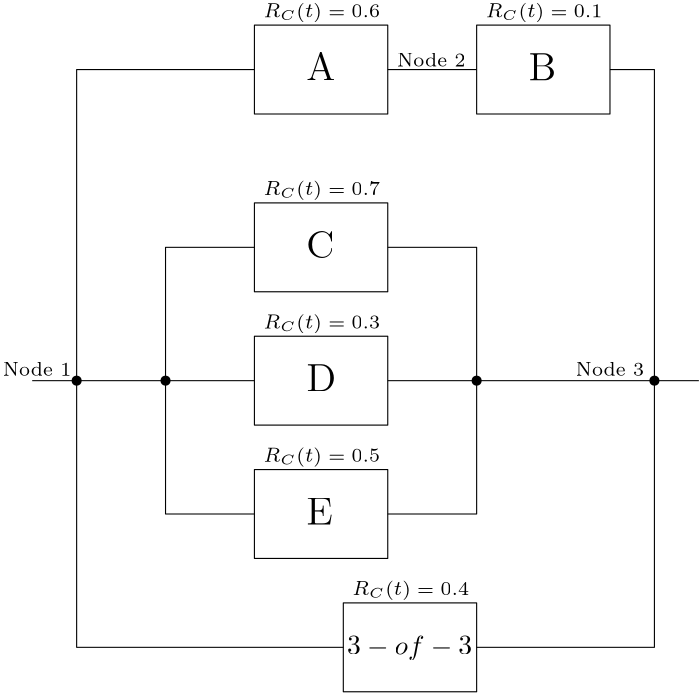 <?xml version="1.0"?>
<!DOCTYPE ipe SYSTEM "ipe.dtd">
<ipe version="70218" creator="Ipe 7.2.28">
<info created="D:20241211213948" modified="D:20241211214346"/>
<ipestyle name="basic">
<symbol name="arrow/arc(spx)">
<path stroke="sym-stroke" fill="sym-stroke" pen="sym-pen">
0 0 m
-1 0.333 l
-1 -0.333 l
h
</path>
</symbol>
<symbol name="arrow/farc(spx)">
<path stroke="sym-stroke" fill="white" pen="sym-pen">
0 0 m
-1 0.333 l
-1 -0.333 l
h
</path>
</symbol>
<symbol name="arrow/ptarc(spx)">
<path stroke="sym-stroke" fill="sym-stroke" pen="sym-pen">
0 0 m
-1 0.333 l
-0.8 0 l
-1 -0.333 l
h
</path>
</symbol>
<symbol name="arrow/fptarc(spx)">
<path stroke="sym-stroke" fill="white" pen="sym-pen">
0 0 m
-1 0.333 l
-0.8 0 l
-1 -0.333 l
h
</path>
</symbol>
<symbol name="mark/circle(sx)" transformations="translations">
<path fill="sym-stroke">
0.6 0 0 0.6 0 0 e
0.4 0 0 0.4 0 0 e
</path>
</symbol>
<symbol name="mark/disk(sx)" transformations="translations">
<path fill="sym-stroke">
0.6 0 0 0.6 0 0 e
</path>
</symbol>
<symbol name="mark/fdisk(sfx)" transformations="translations">
<group>
<path fill="sym-fill">
0.5 0 0 0.5 0 0 e
</path>
<path fill="sym-stroke" fillrule="eofill">
0.6 0 0 0.6 0 0 e
0.4 0 0 0.4 0 0 e
</path>
</group>
</symbol>
<symbol name="mark/box(sx)" transformations="translations">
<path fill="sym-stroke" fillrule="eofill">
-0.6 -0.6 m
0.6 -0.6 l
0.6 0.6 l
-0.6 0.6 l
h
-0.4 -0.4 m
0.4 -0.4 l
0.4 0.4 l
-0.4 0.4 l
h
</path>
</symbol>
<symbol name="mark/square(sx)" transformations="translations">
<path fill="sym-stroke">
-0.6 -0.6 m
0.6 -0.6 l
0.6 0.6 l
-0.6 0.6 l
h
</path>
</symbol>
<symbol name="mark/fsquare(sfx)" transformations="translations">
<group>
<path fill="sym-fill">
-0.5 -0.5 m
0.5 -0.5 l
0.5 0.5 l
-0.5 0.5 l
h
</path>
<path fill="sym-stroke" fillrule="eofill">
-0.6 -0.6 m
0.6 -0.6 l
0.6 0.6 l
-0.6 0.6 l
h
-0.4 -0.4 m
0.4 -0.4 l
0.4 0.4 l
-0.4 0.4 l
h
</path>
</group>
</symbol>
<symbol name="mark/cross(sx)" transformations="translations">
<group>
<path fill="sym-stroke">
-0.43 -0.57 m
0.57 0.43 l
0.43 0.57 l
-0.57 -0.43 l
h
</path>
<path fill="sym-stroke">
-0.43 0.57 m
0.57 -0.43 l
0.43 -0.57 l
-0.57 0.43 l
h
</path>
</group>
</symbol>
<symbol name="arrow/fnormal(spx)">
<path stroke="sym-stroke" fill="white" pen="sym-pen">
0 0 m
-1 0.333 l
-1 -0.333 l
h
</path>
</symbol>
<symbol name="arrow/pointed(spx)">
<path stroke="sym-stroke" fill="sym-stroke" pen="sym-pen">
0 0 m
-1 0.333 l
-0.8 0 l
-1 -0.333 l
h
</path>
</symbol>
<symbol name="arrow/fpointed(spx)">
<path stroke="sym-stroke" fill="white" pen="sym-pen">
0 0 m
-1 0.333 l
-0.8 0 l
-1 -0.333 l
h
</path>
</symbol>
<symbol name="arrow/linear(spx)">
<path stroke="sym-stroke" pen="sym-pen">
-1 0.333 m
0 0 l
-1 -0.333 l
</path>
</symbol>
<symbol name="arrow/fdouble(spx)">
<path stroke="sym-stroke" fill="white" pen="sym-pen">
0 0 m
-1 0.333 l
-1 -0.333 l
h
-1 0 m
-2 0.333 l
-2 -0.333 l
h
</path>
</symbol>
<symbol name="arrow/double(spx)">
<path stroke="sym-stroke" fill="sym-stroke" pen="sym-pen">
0 0 m
-1 0.333 l
-1 -0.333 l
h
-1 0 m
-2 0.333 l
-2 -0.333 l
h
</path>
</symbol>
<symbol name="arrow/mid-normal(spx)">
<path stroke="sym-stroke" fill="sym-stroke" pen="sym-pen">
0.5 0 m
-0.5 0.333 l
-0.5 -0.333 l
h
</path>
</symbol>
<symbol name="arrow/mid-fnormal(spx)">
<path stroke="sym-stroke" fill="white" pen="sym-pen">
0.5 0 m
-0.5 0.333 l
-0.5 -0.333 l
h
</path>
</symbol>
<symbol name="arrow/mid-pointed(spx)">
<path stroke="sym-stroke" fill="sym-stroke" pen="sym-pen">
0.5 0 m
-0.5 0.333 l
-0.3 0 l
-0.5 -0.333 l
h
</path>
</symbol>
<symbol name="arrow/mid-fpointed(spx)">
<path stroke="sym-stroke" fill="white" pen="sym-pen">
0.5 0 m
-0.5 0.333 l
-0.3 0 l
-0.5 -0.333 l
h
</path>
</symbol>
<symbol name="arrow/mid-double(spx)">
<path stroke="sym-stroke" fill="sym-stroke" pen="sym-pen">
1 0 m
0 0.333 l
0 -0.333 l
h
0 0 m
-1 0.333 l
-1 -0.333 l
h
</path>
</symbol>
<symbol name="arrow/mid-fdouble(spx)">
<path stroke="sym-stroke" fill="white" pen="sym-pen">
1 0 m
0 0.333 l
0 -0.333 l
h
0 0 m
-1 0.333 l
-1 -0.333 l
h
</path>
</symbol>
<anglesize name="22.5 deg" value="22.5"/>
<anglesize name="30 deg" value="30"/>
<anglesize name="45 deg" value="45"/>
<anglesize name="60 deg" value="60"/>
<anglesize name="90 deg" value="90"/>
<arrowsize name="large" value="10"/>
<arrowsize name="small" value="5"/>
<arrowsize name="tiny" value="3"/>
<color name="blue" value="0 0 1"/>
<color name="brown" value="0.647 0.165 0.165"/>
<color name="darkblue" value="0 0 0.545"/>
<color name="darkcyan" value="0 0.545 0.545"/>
<color name="darkgray" value="0.663"/>
<color name="darkgreen" value="0 0.392 0"/>
<color name="darkmagenta" value="0.545 0 0.545"/>
<color name="darkorange" value="1 0.549 0"/>
<color name="darkred" value="0.545 0 0"/>
<color name="gold" value="1 0.843 0"/>
<color name="gray" value="0.745"/>
<color name="green" value="0 1 0"/>
<color name="lightblue" value="0.678 0.847 0.902"/>
<color name="lightcyan" value="0.878 1 1"/>
<color name="lightgray" value="0.827"/>
<color name="lightgreen" value="0.565 0.933 0.565"/>
<color name="lightyellow" value="1 1 0.878"/>
<color name="navy" value="0 0 0.502"/>
<color name="orange" value="1 0.647 0"/>
<color name="pink" value="1 0.753 0.796"/>
<color name="purple" value="0.627 0.125 0.941"/>
<color name="red" value="1 0 0"/>
<color name="seagreen" value="0.18 0.545 0.341"/>
<color name="turquoise" value="0.251 0.878 0.816"/>
<color name="violet" value="0.933 0.51 0.933"/>
<color name="yellow" value="1 1 0"/>
<dashstyle name="dash dot dotted" value="[4 2 1 2 1 2] 0"/>
<dashstyle name="dash dotted" value="[4 2 1 2] 0"/>
<dashstyle name="dashed" value="[4] 0"/>
<dashstyle name="dotted" value="[1 3] 0"/>
<gridsize name="10 pts (~3.5 mm)" value="10"/>
<gridsize name="14 pts (~5 mm)" value="14"/>
<gridsize name="16 pts (~6 mm)" value="16"/>
<gridsize name="20 pts (~7 mm)" value="20"/>
<gridsize name="28 pts (~10 mm)" value="28"/>
<gridsize name="32 pts (~12 mm)" value="32"/>
<gridsize name="4 pts" value="4"/>
<gridsize name="56 pts (~20 mm)" value="56"/>
<gridsize name="8 pts (~3 mm)" value="8"/>
<opacity name="10%" value="0.1"/>
<opacity name="30%" value="0.3"/>
<opacity name="50%" value="0.5"/>
<opacity name="75%" value="0.75"/>
<pen name="fat" value="1.2"/>
<pen name="heavier" value="0.8"/>
<pen name="ultrafat" value="2"/>
<symbolsize name="large" value="5"/>
<symbolsize name="small" value="2"/>
<symbolsize name="tiny" value="1.1"/>
<textsize name="Huge" value="\Huge"/>
<textsize name="LARGE" value="\LARGE"/>
<textsize name="Large" value="\Large"/>
<textsize name="footnote" value="\footnotesize"/>
<textsize name="huge" value="\huge"/>
<textsize name="large" value="\large"/>
<textsize name="script" value="\scriptsize"/>
<textsize name="small" value="\small"/>
<textsize name="tiny" value="\tiny"/>
<textstyle name="center" begin="\begin{center}" end="\end{center}"/>
<textstyle name="item" begin="\begin{itemize}\item{}" end="\end{itemize}"/>
<textstyle name="itemize" begin="\begin{itemize}" end="\end{itemize}"/>
<tiling name="falling" angle="-60" step="4" width="1"/>
<tiling name="rising" angle="30" step="4" width="1"/>
</ipestyle>
<page>
<layer name="alpha"/>
<view layers="alpha" active="alpha"/>
<path layer="alpha" matrix="1 0 0 1 80 80" stroke="black">
192 592 m
192 560 l
240 560 l
240 592 l
h
</path>
<text matrix="1 0 0 1 82.6589 76.178" transformations="translations" pos="208 576" stroke="black" type="label" width="10.145" height="9.803" depth="0" valign="baseline" size="Large">C</text>
<text matrix="1 0 0 1 19.2622 18.8066" transformations="translations" pos="256 656" stroke="black" type="label" width="41.996" height="5.234" depth="1.74" valign="baseline" size="script" style="math">R_C(t)=0.7</text>
<path matrix="1 0 0 1 80 32" stroke="black">
192 592 m
192 560 l
240 560 l
240 592 l
h
</path>
<text matrix="1 0 0 1 82.6589 28.178" transformations="translations" pos="208 576" stroke="black" type="label" width="10.728" height="9.803" depth="0" valign="baseline" size="Large">D</text>
<text matrix="1 0 0 1 19.2622 -29.1934" transformations="translations" pos="256 656" stroke="black" type="label" width="41.996" height="5.234" depth="1.74" valign="baseline" size="script" style="math">R_C(t)=0.3</text>
<path matrix="1 0 0 1 80 -16" stroke="black">
192 592 m
192 560 l
240 560 l
240 592 l
h
</path>
<text matrix="1 0 0 1 82.6589 -19.822" transformations="translations" pos="208 576" stroke="black" type="label" width="9.557" height="9.803" depth="0" valign="baseline" size="Large">E</text>
<text matrix="1 0 0 1 19.2622 -77.1934" transformations="translations" pos="256 656" stroke="black" type="label" width="41.996" height="5.234" depth="1.74" valign="baseline" size="script" style="math">R_C(t)=0.5</text>
<path matrix="1 0 0 1 80 144" stroke="black">
192 592 m
192 560 l
240 560 l
240 592 l
h
</path>
<text matrix="1 0 0 1 82.6589 140.178" transformations="translations" pos="208 576" stroke="black" type="label" width="10.53" height="9.803" depth="0" valign="baseline" size="Large">A</text>
<text matrix="1 0 0 1 19.2622 82.8066" transformations="translations" pos="256 656" stroke="black" type="label" width="41.996" height="5.234" depth="1.74" valign="baseline" size="script" style="math">R_C(t)=0.6</text>
<path matrix="1 0 0 1 160 144" stroke="black">
192 592 m
192 560 l
240 560 l
240 592 l
h
</path>
<text matrix="1 0 0 1 162.659 140.178" transformations="translations" pos="208 576" stroke="black" type="label" width="9.948" height="9.803" depth="0" valign="baseline" size="Large">B</text>
<text matrix="1 0 0 1 99.2622 82.8066" transformations="translations" pos="256 656" stroke="black" type="label" width="41.996" height="5.234" depth="1.74" valign="baseline" size="script" style="math">R_C(t)=0.1</text>
<path matrix="1 0 0 1 112 -64" stroke="black">
192 592 m
192 560 l
240 560 l
240 592 l
h
</path>
<text matrix="1 0 0 1 97.2972 -66.5576" transformations="translations" pos="208 576" stroke="black" type="label" width="45.095" height="6.926" depth="1.93" valign="baseline">$3-of-3$</text>
<text matrix="1 0 0 1 51.2622 -125.193" transformations="translations" pos="256 656" stroke="black" type="label" width="41.996" height="5.234" depth="1.74" valign="baseline" size="script" style="math">R_C(t)=0.4</text>
<path stroke="black">
272 656 m
240 656 l
240 560 l
272 560 l
</path>
<path stroke="black">
272 608 m
240 608 l
</path>
<path stroke="black">
320 656 m
352 656 l
352 560 l
320 560 l
</path>
<path stroke="black">
320 608 m
352 608 l
</path>
<path stroke="black">
240 608 m
208 608 l
208 720 l
272 720 l
</path>
<path stroke="black">
320 720 m
352 720 l
</path>
<path stroke="black">
400 720 m
416 720 l
416 608 l
352 608 l
352 608 l
</path>
<path stroke="black">
304 512 m
208 512 l
208 608 l
</path>
<path stroke="black">
352 512 m
416 512 l
416 608 l
</path>
<path stroke="black">
208 608 m
192 608 l
</path>
<path stroke="black">
416 608 m
432 608 l
</path>
<use name="mark/disk(sx)" pos="208 608" size="normal" stroke="black"/>
<use name="mark/disk(sx)" pos="240 608" size="normal" stroke="black"/>
<use name="mark/disk(sx)" pos="352 608" size="normal" stroke="black"/>
<use name="mark/disk(sx)" pos="416 608" size="normal" stroke="black"/>
<text matrix="1 0 0 1 37.4093 -14.2306" transformations="translations" pos="144 624" stroke="black" type="label" width="24.665" height="4.843" depth="0" valign="baseline" size="script">Node 1</text>
<text matrix="1 0 0 1 179.328 97.0978" transformations="translations" pos="144 624" stroke="black" type="label" width="24.665" height="4.843" depth="0" valign="baseline" size="script">Node 2</text>
<text matrix="1 0 0 1 243.625 -14.2173" transformations="translations" pos="144 624" stroke="black" type="label" width="24.665" height="4.843" depth="0" valign="baseline" size="script">Node 3</text>
</page>
</ipe>

